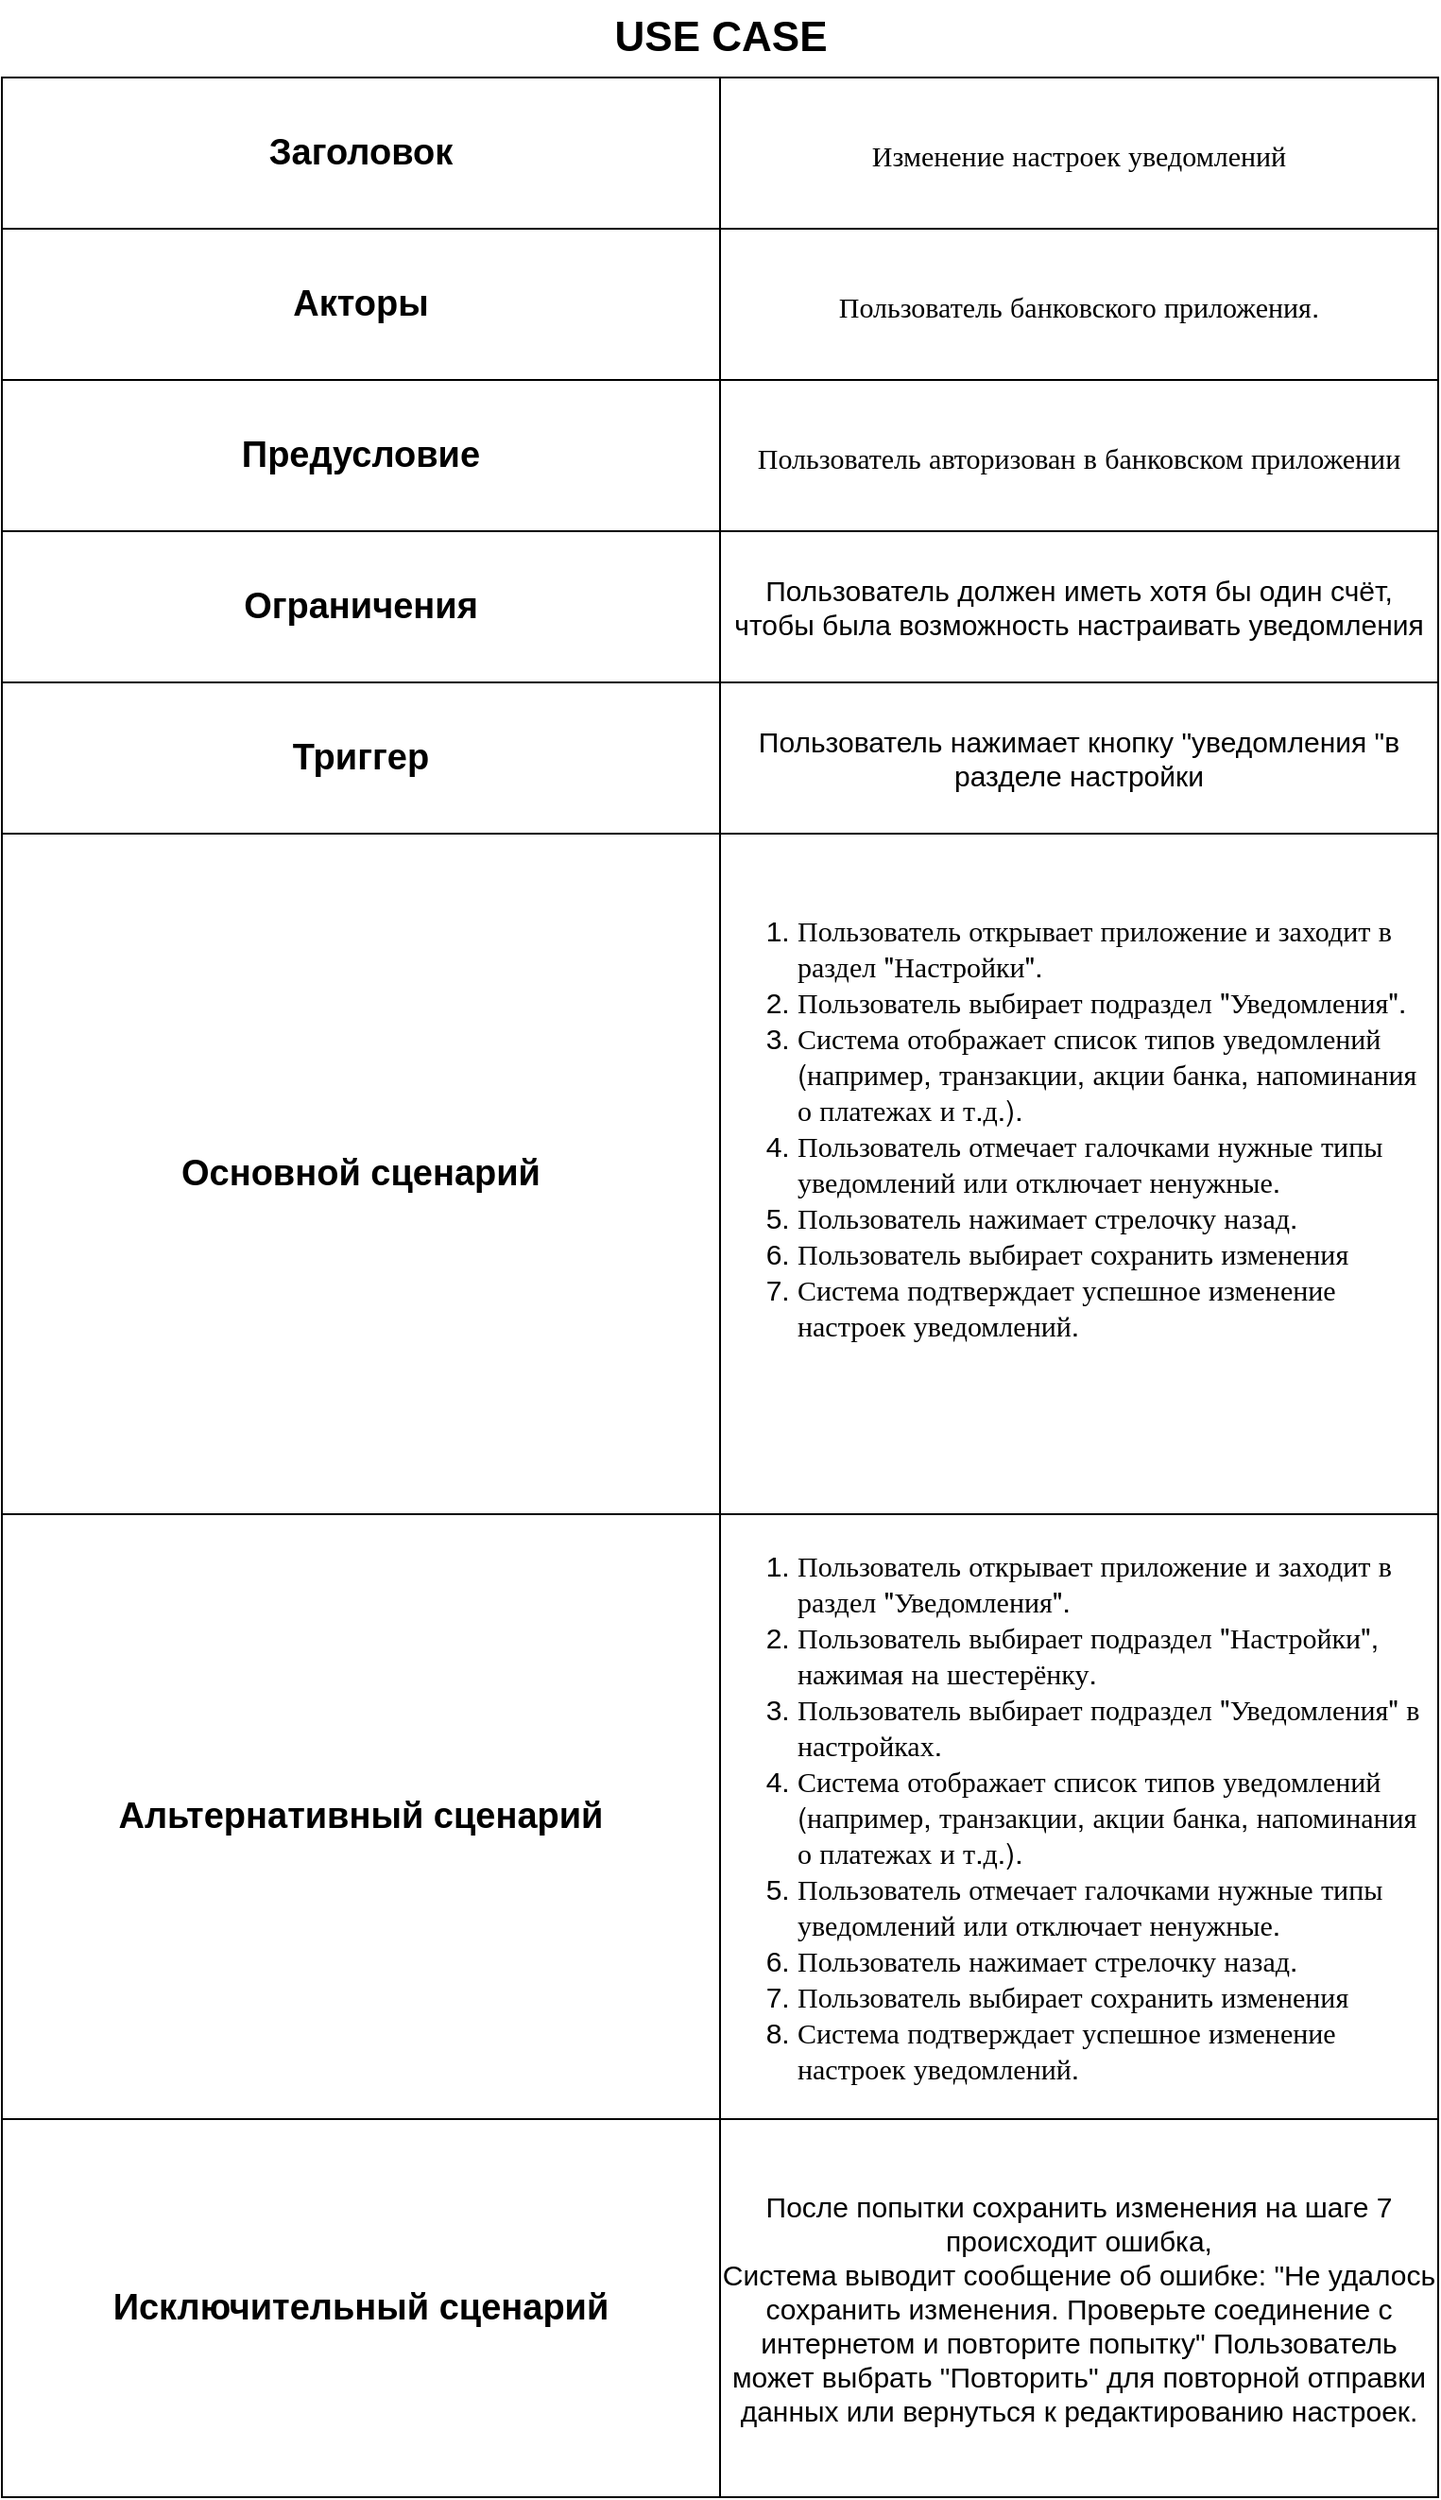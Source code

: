 <mxfile version="24.7.17">
  <diagram name="Страница — 1" id="1hPXFgXhSr1WO4rUE2s8">
    <mxGraphModel dx="985" dy="1367" grid="1" gridSize="10" guides="1" tooltips="1" connect="1" arrows="1" fold="1" page="1" pageScale="1" pageWidth="1169" pageHeight="827" math="0" shadow="0">
      <root>
        <mxCell id="0" />
        <mxCell id="1" parent="0" />
        <mxCell id="Y2E87wazrkwQNpm6JytJ-1" value="" style="rounded=0;whiteSpace=wrap;html=1;" vertex="1" parent="1">
          <mxGeometry x="200" y="80" width="760" height="1280" as="geometry" />
        </mxCell>
        <mxCell id="Y2E87wazrkwQNpm6JytJ-2" value="&lt;b&gt;&lt;font style=&quot;font-size: 22px;&quot;&gt;USE CASE&lt;/font&gt;&lt;/b&gt;" style="text;html=1;align=center;verticalAlign=middle;resizable=0;points=[];autosize=1;strokeColor=none;fillColor=none;" vertex="1" parent="1">
          <mxGeometry x="510" y="39" width="140" height="40" as="geometry" />
        </mxCell>
        <mxCell id="Y2E87wazrkwQNpm6JytJ-6" value="&lt;span style=&quot;font-size: 19px;&quot;&gt;&lt;b&gt;Ограничения&lt;/b&gt;&lt;/span&gt;" style="rounded=0;whiteSpace=wrap;html=1;" vertex="1" parent="1">
          <mxGeometry x="200" y="320" width="380" height="80" as="geometry" />
        </mxCell>
        <mxCell id="Y2E87wazrkwQNpm6JytJ-7" value="&lt;font style=&quot;font-size: 15px;&quot;&gt;Пользователь должен иметь хотя бы один счёт, чтобы была возможность настраивать уведомления&lt;/font&gt;" style="rounded=0;whiteSpace=wrap;html=1;" vertex="1" parent="1">
          <mxGeometry x="580" y="320" width="380" height="80" as="geometry" />
        </mxCell>
        <mxCell id="Y2E87wazrkwQNpm6JytJ-8" value="&lt;span style=&quot;font-size: 19px;&quot;&gt;&lt;b&gt;Предусловие&lt;/b&gt;&lt;/span&gt;" style="rounded=0;whiteSpace=wrap;html=1;" vertex="1" parent="1">
          <mxGeometry x="200" y="240" width="380" height="80" as="geometry" />
        </mxCell>
        <mxCell id="Y2E87wazrkwQNpm6JytJ-9" value="&lt;p style=&quot;margin: 0px; font-style: normal; font-variant-caps: normal; font-stretch: normal; line-height: normal; font-family: &amp;quot;Helvetica Neue&amp;quot;; font-size-adjust: none; font-kerning: auto; font-variant-alternates: normal; font-variant-ligatures: normal; font-variant-numeric: normal; font-variant-east-asian: normal; font-variant-position: normal; font-feature-settings: normal; font-optical-sizing: auto; font-variation-settings: normal;&quot;&gt;&lt;font style=&quot;font-size: 15px;&quot;&gt;Пользователь авторизован в банковском приложении&lt;/font&gt;&lt;/p&gt;" style="rounded=0;whiteSpace=wrap;html=1;" vertex="1" parent="1">
          <mxGeometry x="580" y="240" width="380" height="80" as="geometry" />
        </mxCell>
        <mxCell id="Y2E87wazrkwQNpm6JytJ-10" value="&lt;b&gt;&lt;font style=&quot;font-size: 19px;&quot;&gt;Акторы&lt;/font&gt;&lt;/b&gt;" style="rounded=0;whiteSpace=wrap;html=1;" vertex="1" parent="1">
          <mxGeometry x="200" y="160" width="380" height="80" as="geometry" />
        </mxCell>
        <mxCell id="Y2E87wazrkwQNpm6JytJ-11" value="&lt;p style=&quot;margin: 0px; font-style: normal; font-variant-caps: normal; font-stretch: normal; line-height: normal; font-family: &amp;quot;Helvetica Neue&amp;quot;; font-size-adjust: none; font-kerning: auto; font-variant-alternates: normal; font-variant-ligatures: normal; font-variant-numeric: normal; font-variant-east-asian: normal; font-variant-position: normal; font-feature-settings: normal; font-optical-sizing: auto; font-variation-settings: normal;&quot;&gt;&lt;font style=&quot;font-size: 15px;&quot;&gt;Пользователь банковского приложения.&lt;/font&gt;&lt;/p&gt;" style="rounded=0;whiteSpace=wrap;html=1;" vertex="1" parent="1">
          <mxGeometry x="580" y="160" width="380" height="80" as="geometry" />
        </mxCell>
        <mxCell id="Y2E87wazrkwQNpm6JytJ-12" value="&lt;b&gt;&lt;font style=&quot;font-size: 19px;&quot;&gt;Заголовок&lt;/font&gt;&lt;/b&gt;" style="rounded=0;whiteSpace=wrap;html=1;" vertex="1" parent="1">
          <mxGeometry x="200" y="80" width="380" height="80" as="geometry" />
        </mxCell>
        <mxCell id="Y2E87wazrkwQNpm6JytJ-13" value="&lt;p style=&quot;margin: 0px; font-style: normal; font-variant-caps: normal; font-stretch: normal; line-height: normal; font-family: &amp;quot;Helvetica Neue&amp;quot;; font-size-adjust: none; font-kerning: auto; font-variant-alternates: normal; font-variant-ligatures: normal; font-variant-numeric: normal; font-variant-east-asian: normal; font-variant-position: normal; font-feature-settings: normal; font-optical-sizing: auto; font-variation-settings: normal;&quot;&gt;&lt;font style=&quot;font-size: 15px;&quot;&gt;Изменение настроек уведомлений&lt;/font&gt;&lt;/p&gt;" style="rounded=0;whiteSpace=wrap;html=1;" vertex="1" parent="1">
          <mxGeometry x="580" y="80" width="380" height="80" as="geometry" />
        </mxCell>
        <mxCell id="Y2E87wazrkwQNpm6JytJ-14" value="&lt;span style=&quot;font-size: 19px;&quot;&gt;&lt;b&gt;Исключительный сценарий&lt;/b&gt;&lt;/span&gt;" style="rounded=0;whiteSpace=wrap;html=1;" vertex="1" parent="1">
          <mxGeometry x="200" y="1160" width="380" height="200" as="geometry" />
        </mxCell>
        <mxCell id="Y2E87wazrkwQNpm6JytJ-15" value="&lt;span style=&quot;font-size: 15px; text-align: start;&quot;&gt;После попытки сохранить изменения на шаге 7 происходит ошибка,&lt;/span&gt;&lt;div&gt;&lt;span style=&quot;font-size: 15px; text-align: start;&quot;&gt;Система выводит сообщение об ошибке: &quot;Не удалось сохранить изменения. Проверьте соединение с интернетом и повторите попытку&quot;&amp;nbsp;&lt;/span&gt;&lt;span style=&quot;font-size: 15px; text-align: start;&quot;&gt;Пользователь может выбрать &quot;Повторить&quot; для повторной отправки данных или вернуться к редактированию настроек.&lt;/span&gt;&lt;/div&gt;" style="rounded=0;whiteSpace=wrap;html=1;" vertex="1" parent="1">
          <mxGeometry x="580" y="1160" width="380" height="200" as="geometry" />
        </mxCell>
        <mxCell id="Y2E87wazrkwQNpm6JytJ-16" value="&lt;span style=&quot;font-size: 19px;&quot;&gt;&lt;b&gt;Альтернативный сценарий&lt;/b&gt;&lt;/span&gt;" style="rounded=0;whiteSpace=wrap;html=1;" vertex="1" parent="1">
          <mxGeometry x="200" y="840" width="380" height="320" as="geometry" />
        </mxCell>
        <mxCell id="Y2E87wazrkwQNpm6JytJ-17" value="&lt;ol style=&quot;font-size: 15px;&quot;&gt;&lt;li style=&quot;text-align: left; font-size: 15px;&quot;&gt;&lt;span style=&quot;font-family: &amp;quot;Helvetica Neue&amp;quot;;&quot;&gt;Пользователь открывает приложение и заходит в раздел &quot;Уведомления&quot;.&lt;/span&gt;&lt;br&gt;&lt;/li&gt;&lt;li style=&quot;text-align: left; font-size: 15px;&quot;&gt;&lt;font style=&quot;font-size: 15px;&quot;&gt;&lt;span style=&quot;font-family: &amp;quot;Helvetica Neue&amp;quot;;&quot;&gt;Пользователь выбирает подраздел &quot;Настройки&quot;, нажимая на шестерёнку.&lt;/span&gt;&lt;/font&gt;&lt;/li&gt;&lt;li style=&quot;text-align: left;&quot;&gt;&lt;span style=&quot;font-family: &amp;quot;Helvetica Neue&amp;quot;;&quot;&gt;Пользователь выбирает подраздел &quot;Уведомления&quot; в настройках.&lt;/span&gt;&lt;/li&gt;&lt;li style=&quot;text-align: left;&quot;&gt;&lt;font style=&quot;font-size: 15px;&quot;&gt;&lt;span style=&quot;font-family: &amp;quot;Helvetica Neue&amp;quot;;&quot;&gt;Система отображает список типов уведомлений (например, транзакции, акции банка, напоминания о платежах и т.д.).&lt;/span&gt;&lt;/font&gt;&lt;/li&gt;&lt;li style=&quot;text-align: left; font-size: 15px;&quot;&gt;&lt;font style=&quot;font-size: 15px;&quot;&gt;&lt;span style=&quot;font-family: &amp;quot;Helvetica Neue&amp;quot;;&quot;&gt;Пользователь отмечает галочками нужные типы уведомлений или отключает ненужные.&lt;/span&gt;&lt;/font&gt;&lt;/li&gt;&lt;li style=&quot;text-align: left; font-size: 15px;&quot;&gt;&lt;font style=&quot;font-size: 15px;&quot;&gt;&lt;span style=&quot;font-family: &amp;quot;Helvetica Neue&amp;quot;;&quot;&gt;Пользователь нажимает стрелочку назад.&lt;/span&gt;&lt;/font&gt;&lt;/li&gt;&lt;li style=&quot;text-align: left; font-size: 15px;&quot;&gt;&lt;font style=&quot;font-size: 15px;&quot;&gt;&lt;span style=&quot;font-family: &amp;quot;Helvetica Neue&amp;quot;;&quot;&gt;Пользователь выбирает сохранить изменения&lt;/span&gt;&lt;/font&gt;&lt;/li&gt;&lt;li style=&quot;text-align: left;&quot;&gt;&lt;span style=&quot;font-family: &amp;quot;Helvetica Neue&amp;quot;; font-size: 15px;&quot;&gt;Система подтверждает успешное изменение настроек уведомлений.&lt;/span&gt;&lt;/li&gt;&lt;/ol&gt;" style="rounded=0;whiteSpace=wrap;html=1;align=center;" vertex="1" parent="1">
          <mxGeometry x="580" y="840" width="380" height="320" as="geometry" />
        </mxCell>
        <mxCell id="Y2E87wazrkwQNpm6JytJ-18" value="&lt;span style=&quot;font-size: 19px;&quot;&gt;&lt;b&gt;Основной сценарий&lt;/b&gt;&lt;/span&gt;" style="rounded=0;whiteSpace=wrap;html=1;" vertex="1" parent="1">
          <mxGeometry x="200" y="480" width="380" height="360" as="geometry" />
        </mxCell>
        <mxCell id="Y2E87wazrkwQNpm6JytJ-19" value="&lt;ol style=&quot;font-size: 15px;&quot;&gt;&lt;br&gt;&lt;li style=&quot;text-align: left;&quot;&gt;&lt;span style=&quot;font-family: &amp;quot;Helvetica Neue&amp;quot;;&quot;&gt;Пользователь открывает приложение и заходит в раздел &quot;Настройки&quot;.&lt;/span&gt;&lt;br&gt;&lt;/li&gt;&lt;li style=&quot;text-align: left;&quot;&gt;&lt;span style=&quot;font-family: &amp;quot;Helvetica Neue&amp;quot;;&quot;&gt;Пользователь выбирает подраздел &quot;Уведомления&quot;.&lt;/span&gt;&lt;br&gt;&lt;/li&gt;&lt;li style=&quot;text-align: left;&quot;&gt;&lt;span style=&quot;font-family: &amp;quot;Helvetica Neue&amp;quot;;&quot;&gt;Система отображает список типов уведомлений (например, транзакции, акции банка, напоминания о платежах и т.д.).&lt;/span&gt;&lt;br&gt;&lt;/li&gt;&lt;li style=&quot;text-align: left;&quot;&gt;&lt;span style=&quot;font-family: &amp;quot;Helvetica Neue&amp;quot;;&quot;&gt;Пользователь отмечает галочками нужные типы уведомлений или отключает ненужные.&lt;/span&gt;&lt;br&gt;&lt;/li&gt;&lt;li style=&quot;text-align: left;&quot;&gt;&lt;span style=&quot;font-family: &amp;quot;Helvetica Neue&amp;quot;;&quot;&gt;Пользователь нажимает стрелочку назад.&lt;/span&gt;&lt;br&gt;&lt;/li&gt;&lt;li style=&quot;text-align: left;&quot;&gt;&lt;span style=&quot;font-family: &amp;quot;Helvetica Neue&amp;quot;;&quot;&gt;Пользователь выбирает сохранить изменения&lt;/span&gt;&lt;br&gt;&lt;/li&gt;&lt;li style=&quot;text-align: left;&quot;&gt;&lt;span style=&quot;font-family: &amp;quot;Helvetica Neue&amp;quot;;&quot;&gt;Система подтверждает успешное изменение настроек уведомлений.&lt;/span&gt;&lt;br&gt;&lt;/li&gt;&lt;/ol&gt;&lt;font face=&quot;Helvetica Neue&quot;&gt;&lt;span style=&quot;font-size: 15px;&quot;&gt;&lt;br&gt;&lt;/span&gt;&lt;/font&gt;&lt;ol style=&quot;font-size: 15px;&quot;&gt;&lt;br&gt;&lt;/ol&gt;" style="rounded=0;whiteSpace=wrap;html=1;" vertex="1" parent="1">
          <mxGeometry x="580" y="480" width="380" height="360" as="geometry" />
        </mxCell>
        <mxCell id="Y2E87wazrkwQNpm6JytJ-20" value="&lt;span style=&quot;font-size: 19px;&quot;&gt;&lt;b&gt;Триггер&lt;/b&gt;&lt;/span&gt;" style="rounded=0;whiteSpace=wrap;html=1;" vertex="1" parent="1">
          <mxGeometry x="200" y="400" width="380" height="80" as="geometry" />
        </mxCell>
        <mxCell id="Y2E87wazrkwQNpm6JytJ-21" value="&lt;font style=&quot;font-size: 15px;&quot;&gt;Пользователь нажимает кнопку &quot;уведомления &quot;в разделе настройки&lt;/font&gt;" style="rounded=0;whiteSpace=wrap;html=1;" vertex="1" parent="1">
          <mxGeometry x="580" y="400" width="380" height="80" as="geometry" />
        </mxCell>
      </root>
    </mxGraphModel>
  </diagram>
</mxfile>
